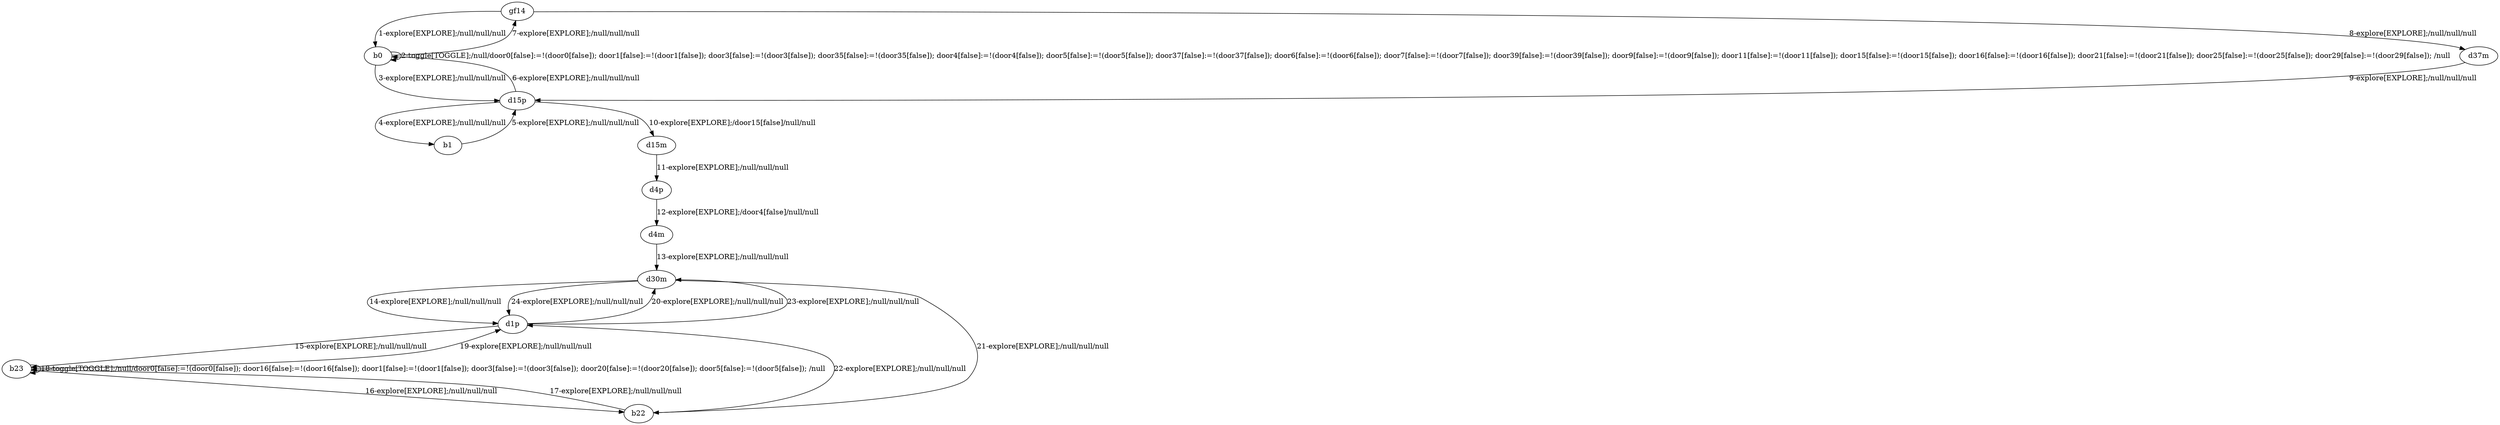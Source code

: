 # Total number of goals covered by this test: 1
# d30m --> b22

digraph g {
"gf14" -> "b0" [label = "1-explore[EXPLORE];/null/null/null"];
"b0" -> "b0" [label = "2-toggle[TOGGLE];/null/door0[false]:=!(door0[false]); door1[false]:=!(door1[false]); door3[false]:=!(door3[false]); door35[false]:=!(door35[false]); door4[false]:=!(door4[false]); door5[false]:=!(door5[false]); door37[false]:=!(door37[false]); door6[false]:=!(door6[false]); door7[false]:=!(door7[false]); door39[false]:=!(door39[false]); door9[false]:=!(door9[false]); door11[false]:=!(door11[false]); door15[false]:=!(door15[false]); door16[false]:=!(door16[false]); door21[false]:=!(door21[false]); door25[false]:=!(door25[false]); door29[false]:=!(door29[false]); /null"];
"b0" -> "d15p" [label = "3-explore[EXPLORE];/null/null/null"];
"d15p" -> "b1" [label = "4-explore[EXPLORE];/null/null/null"];
"b1" -> "d15p" [label = "5-explore[EXPLORE];/null/null/null"];
"d15p" -> "b0" [label = "6-explore[EXPLORE];/null/null/null"];
"b0" -> "gf14" [label = "7-explore[EXPLORE];/null/null/null"];
"gf14" -> "d37m" [label = "8-explore[EXPLORE];/null/null/null"];
"d37m" -> "d15p" [label = "9-explore[EXPLORE];/null/null/null"];
"d15p" -> "d15m" [label = "10-explore[EXPLORE];/door15[false]/null/null"];
"d15m" -> "d4p" [label = "11-explore[EXPLORE];/null/null/null"];
"d4p" -> "d4m" [label = "12-explore[EXPLORE];/door4[false]/null/null"];
"d4m" -> "d30m" [label = "13-explore[EXPLORE];/null/null/null"];
"d30m" -> "d1p" [label = "14-explore[EXPLORE];/null/null/null"];
"d1p" -> "b23" [label = "15-explore[EXPLORE];/null/null/null"];
"b23" -> "b22" [label = "16-explore[EXPLORE];/null/null/null"];
"b22" -> "b23" [label = "17-explore[EXPLORE];/null/null/null"];
"b23" -> "b23" [label = "18-toggle[TOGGLE];/null/door0[false]:=!(door0[false]); door16[false]:=!(door16[false]); door1[false]:=!(door1[false]); door3[false]:=!(door3[false]); door20[false]:=!(door20[false]); door5[false]:=!(door5[false]); /null"];
"b23" -> "d1p" [label = "19-explore[EXPLORE];/null/null/null"];
"d1p" -> "d30m" [label = "20-explore[EXPLORE];/null/null/null"];
"d30m" -> "b22" [label = "21-explore[EXPLORE];/null/null/null"];
"b22" -> "d1p" [label = "22-explore[EXPLORE];/null/null/null"];
"d1p" -> "d30m" [label = "23-explore[EXPLORE];/null/null/null"];
"d30m" -> "d1p" [label = "24-explore[EXPLORE];/null/null/null"];
}